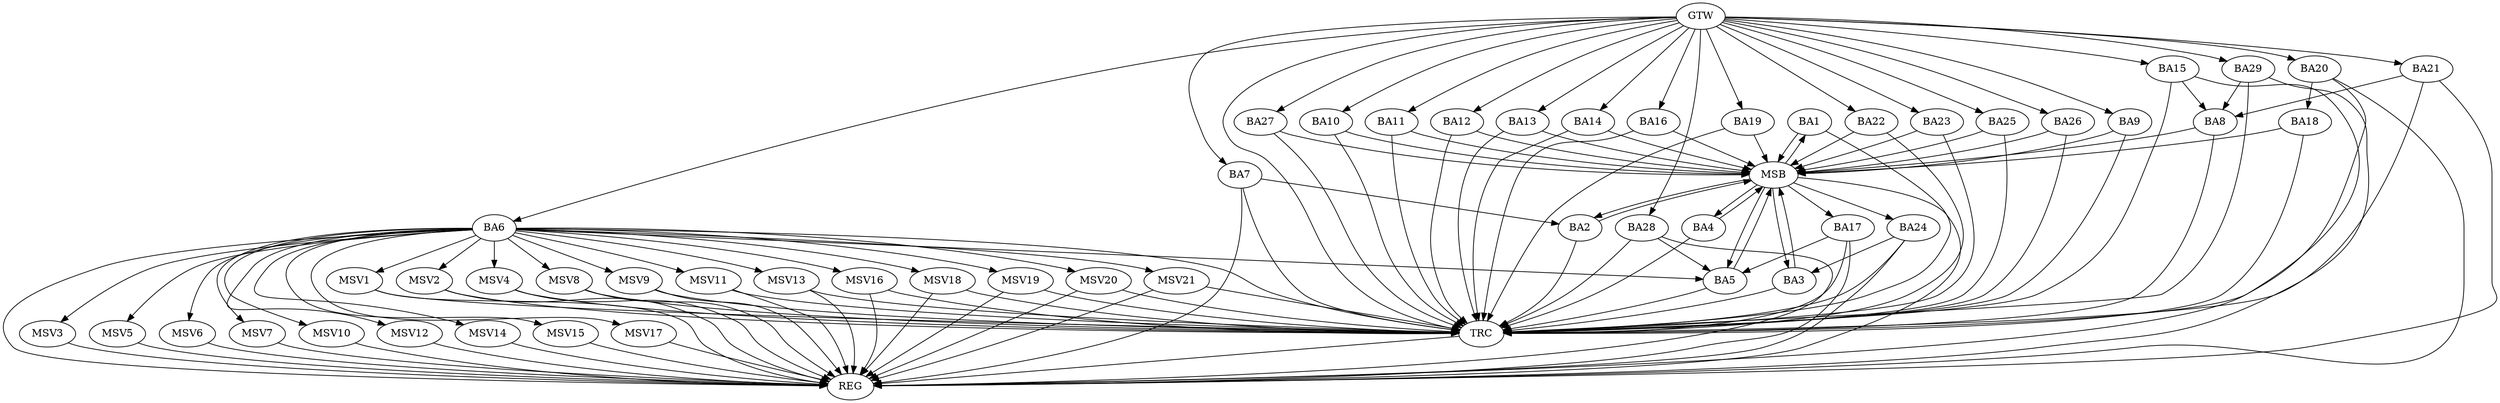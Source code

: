strict digraph G {
  BA1 [ label="BA1" ];
  BA2 [ label="BA2" ];
  BA3 [ label="BA3" ];
  BA4 [ label="BA4" ];
  BA5 [ label="BA5" ];
  BA6 [ label="BA6" ];
  BA7 [ label="BA7" ];
  BA8 [ label="BA8" ];
  BA9 [ label="BA9" ];
  BA10 [ label="BA10" ];
  BA11 [ label="BA11" ];
  BA12 [ label="BA12" ];
  BA13 [ label="BA13" ];
  BA14 [ label="BA14" ];
  BA15 [ label="BA15" ];
  BA16 [ label="BA16" ];
  BA17 [ label="BA17" ];
  BA18 [ label="BA18" ];
  BA19 [ label="BA19" ];
  BA20 [ label="BA20" ];
  BA21 [ label="BA21" ];
  BA22 [ label="BA22" ];
  BA23 [ label="BA23" ];
  BA24 [ label="BA24" ];
  BA25 [ label="BA25" ];
  BA26 [ label="BA26" ];
  BA27 [ label="BA27" ];
  BA28 [ label="BA28" ];
  BA29 [ label="BA29" ];
  GTW [ label="GTW" ];
  REG [ label="REG" ];
  MSB [ label="MSB" ];
  TRC [ label="TRC" ];
  MSV1 [ label="MSV1" ];
  MSV2 [ label="MSV2" ];
  MSV3 [ label="MSV3" ];
  MSV4 [ label="MSV4" ];
  MSV5 [ label="MSV5" ];
  MSV6 [ label="MSV6" ];
  MSV7 [ label="MSV7" ];
  MSV8 [ label="MSV8" ];
  MSV9 [ label="MSV9" ];
  MSV10 [ label="MSV10" ];
  MSV11 [ label="MSV11" ];
  MSV12 [ label="MSV12" ];
  MSV13 [ label="MSV13" ];
  MSV14 [ label="MSV14" ];
  MSV15 [ label="MSV15" ];
  MSV16 [ label="MSV16" ];
  MSV17 [ label="MSV17" ];
  MSV18 [ label="MSV18" ];
  MSV19 [ label="MSV19" ];
  MSV20 [ label="MSV20" ];
  MSV21 [ label="MSV21" ];
  BA6 -> BA5;
  BA7 -> BA2;
  BA15 -> BA8;
  BA17 -> BA5;
  BA20 -> BA18;
  BA21 -> BA8;
  BA24 -> BA3;
  BA28 -> BA5;
  BA29 -> BA8;
  GTW -> BA6;
  GTW -> BA7;
  GTW -> BA9;
  GTW -> BA10;
  GTW -> BA11;
  GTW -> BA12;
  GTW -> BA13;
  GTW -> BA14;
  GTW -> BA15;
  GTW -> BA16;
  GTW -> BA19;
  GTW -> BA20;
  GTW -> BA21;
  GTW -> BA22;
  GTW -> BA23;
  GTW -> BA25;
  GTW -> BA26;
  GTW -> BA27;
  GTW -> BA28;
  GTW -> BA29;
  BA6 -> REG;
  BA7 -> REG;
  BA15 -> REG;
  BA17 -> REG;
  BA20 -> REG;
  BA21 -> REG;
  BA24 -> REG;
  BA28 -> REG;
  BA29 -> REG;
  BA1 -> MSB;
  MSB -> BA2;
  MSB -> REG;
  BA2 -> MSB;
  MSB -> BA1;
  BA3 -> MSB;
  BA4 -> MSB;
  MSB -> BA3;
  BA5 -> MSB;
  BA8 -> MSB;
  MSB -> BA5;
  BA9 -> MSB;
  MSB -> BA4;
  BA10 -> MSB;
  BA11 -> MSB;
  BA12 -> MSB;
  BA13 -> MSB;
  BA14 -> MSB;
  BA16 -> MSB;
  BA18 -> MSB;
  BA19 -> MSB;
  BA22 -> MSB;
  BA23 -> MSB;
  BA25 -> MSB;
  MSB -> BA24;
  BA26 -> MSB;
  MSB -> BA17;
  BA27 -> MSB;
  BA1 -> TRC;
  BA2 -> TRC;
  BA3 -> TRC;
  BA4 -> TRC;
  BA5 -> TRC;
  BA6 -> TRC;
  BA7 -> TRC;
  BA8 -> TRC;
  BA9 -> TRC;
  BA10 -> TRC;
  BA11 -> TRC;
  BA12 -> TRC;
  BA13 -> TRC;
  BA14 -> TRC;
  BA15 -> TRC;
  BA16 -> TRC;
  BA17 -> TRC;
  BA18 -> TRC;
  BA19 -> TRC;
  BA20 -> TRC;
  BA21 -> TRC;
  BA22 -> TRC;
  BA23 -> TRC;
  BA24 -> TRC;
  BA25 -> TRC;
  BA26 -> TRC;
  BA27 -> TRC;
  BA28 -> TRC;
  BA29 -> TRC;
  GTW -> TRC;
  TRC -> REG;
  BA6 -> MSV1;
  BA6 -> MSV2;
  BA6 -> MSV3;
  BA6 -> MSV4;
  MSV1 -> REG;
  MSV1 -> TRC;
  MSV2 -> REG;
  MSV2 -> TRC;
  MSV3 -> REG;
  MSV4 -> REG;
  MSV4 -> TRC;
  BA6 -> MSV5;
  BA6 -> MSV6;
  BA6 -> MSV7;
  MSV5 -> REG;
  MSV6 -> REG;
  MSV7 -> REG;
  BA6 -> MSV8;
  MSV8 -> REG;
  MSV8 -> TRC;
  BA6 -> MSV9;
  MSV9 -> REG;
  MSV9 -> TRC;
  BA6 -> MSV10;
  BA6 -> MSV11;
  BA6 -> MSV12;
  MSV10 -> REG;
  MSV11 -> REG;
  MSV11 -> TRC;
  MSV12 -> REG;
  BA6 -> MSV13;
  BA6 -> MSV14;
  MSV13 -> REG;
  MSV13 -> TRC;
  MSV14 -> REG;
  BA6 -> MSV15;
  MSV15 -> REG;
  BA6 -> MSV16;
  MSV16 -> REG;
  MSV16 -> TRC;
  BA6 -> MSV17;
  MSV17 -> REG;
  BA6 -> MSV18;
  MSV18 -> REG;
  MSV18 -> TRC;
  BA6 -> MSV19;
  MSV19 -> REG;
  MSV19 -> TRC;
  BA6 -> MSV20;
  BA6 -> MSV21;
  MSV20 -> REG;
  MSV20 -> TRC;
  MSV21 -> REG;
  MSV21 -> TRC;
}
